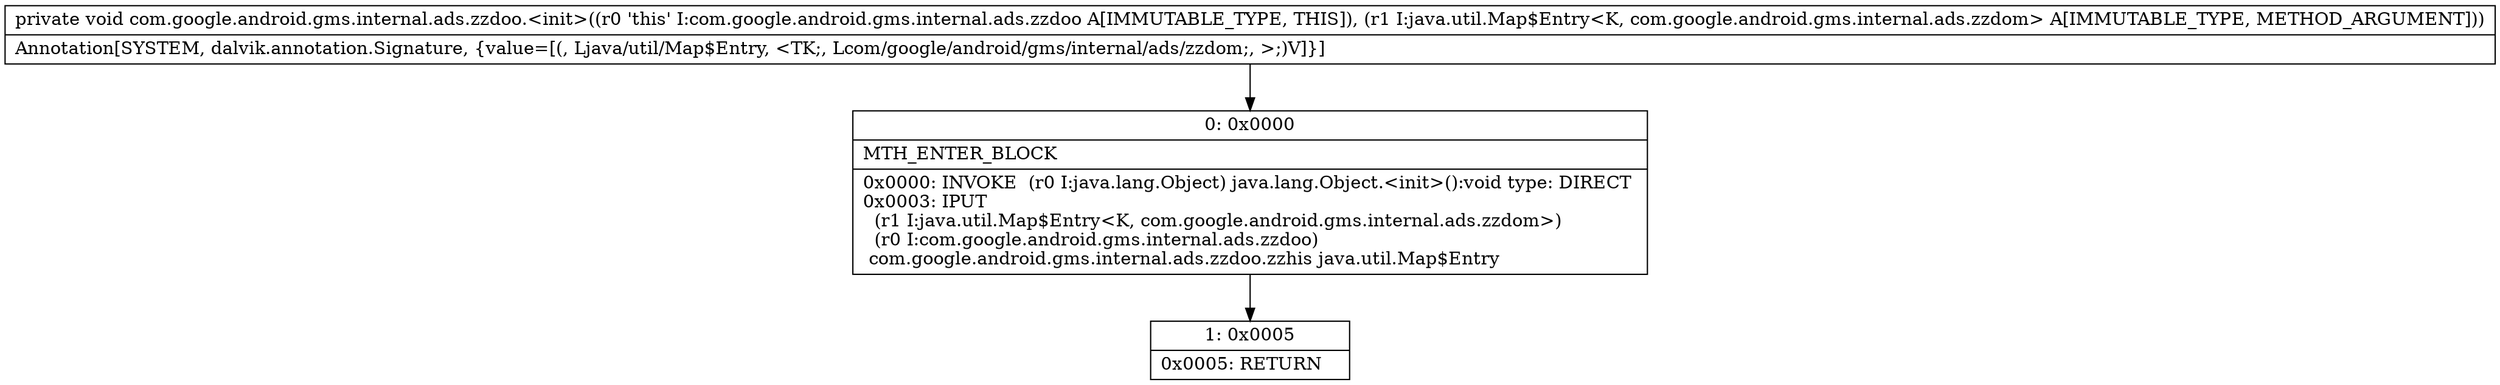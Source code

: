 digraph "CFG forcom.google.android.gms.internal.ads.zzdoo.\<init\>(Ljava\/util\/Map$Entry;)V" {
Node_0 [shape=record,label="{0\:\ 0x0000|MTH_ENTER_BLOCK\l|0x0000: INVOKE  (r0 I:java.lang.Object) java.lang.Object.\<init\>():void type: DIRECT \l0x0003: IPUT  \l  (r1 I:java.util.Map$Entry\<K, com.google.android.gms.internal.ads.zzdom\>)\l  (r0 I:com.google.android.gms.internal.ads.zzdoo)\l com.google.android.gms.internal.ads.zzdoo.zzhis java.util.Map$Entry \l}"];
Node_1 [shape=record,label="{1\:\ 0x0005|0x0005: RETURN   \l}"];
MethodNode[shape=record,label="{private void com.google.android.gms.internal.ads.zzdoo.\<init\>((r0 'this' I:com.google.android.gms.internal.ads.zzdoo A[IMMUTABLE_TYPE, THIS]), (r1 I:java.util.Map$Entry\<K, com.google.android.gms.internal.ads.zzdom\> A[IMMUTABLE_TYPE, METHOD_ARGUMENT]))  | Annotation[SYSTEM, dalvik.annotation.Signature, \{value=[(, Ljava\/util\/Map$Entry, \<TK;, Lcom\/google\/android\/gms\/internal\/ads\/zzdom;, \>;)V]\}]\l}"];
MethodNode -> Node_0;
Node_0 -> Node_1;
}

